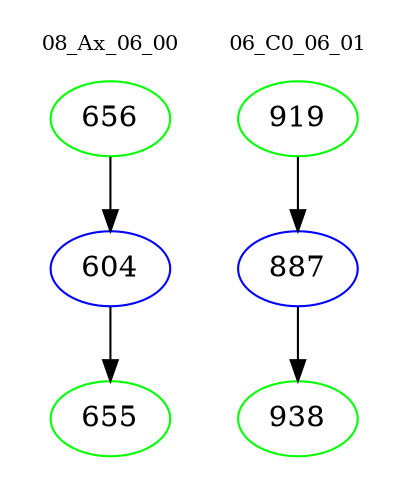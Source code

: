 digraph{
subgraph cluster_0 {
color = white
label = "08_Ax_06_00";
fontsize=10;
T0_656 [label="656", color="green"]
T0_656 -> T0_604 [color="black"]
T0_604 [label="604", color="blue"]
T0_604 -> T0_655 [color="black"]
T0_655 [label="655", color="green"]
}
subgraph cluster_1 {
color = white
label = "06_C0_06_01";
fontsize=10;
T1_919 [label="919", color="green"]
T1_919 -> T1_887 [color="black"]
T1_887 [label="887", color="blue"]
T1_887 -> T1_938 [color="black"]
T1_938 [label="938", color="green"]
}
}
